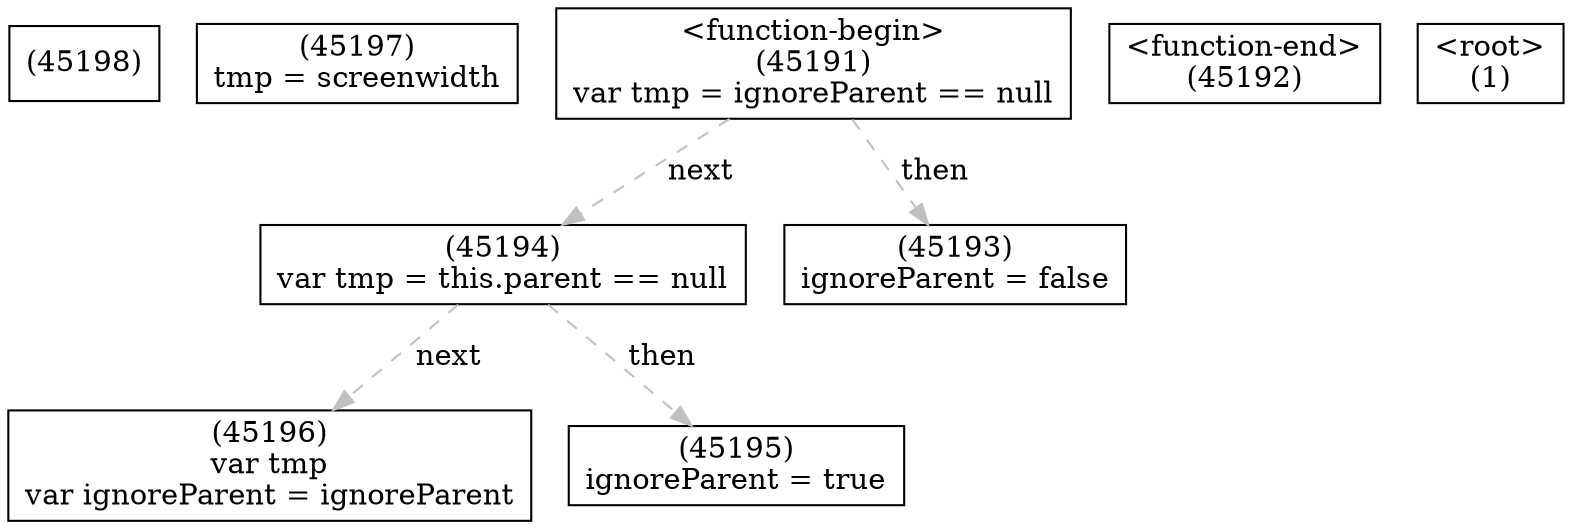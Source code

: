 digraph graphname {
n45198 [shape=box,label="(45198)"];
n45197 [shape=box,label="(45197)\ntmp = screenwidth"];
n45196 [shape=box,label="(45196)\nvar tmp\nvar ignoreParent = ignoreParent"];
n45195 [shape=box,label="(45195)\nignoreParent = true"];
n45194 [shape=box,label="(45194)\nvar tmp = this.parent == null"];
n45194 -> n45195[style="dashed",color="gray",label="then"];
n45194 -> n45196[style="dashed",color="gray",label="next"];
n45193 [shape=box,label="(45193)\nignoreParent = false"];
n45192 [shape=box,label="<function-end>
(45192)"];
n45191 [shape=box,label="<function-begin>
(45191)\nvar tmp = ignoreParent == null"];
n45191 -> n45193[style="dashed",color="gray",label="then"];
n45191 -> n45194[style="dashed",color="gray",label="next"];
n1 [shape=box,label="<root>
(1)"];
}
